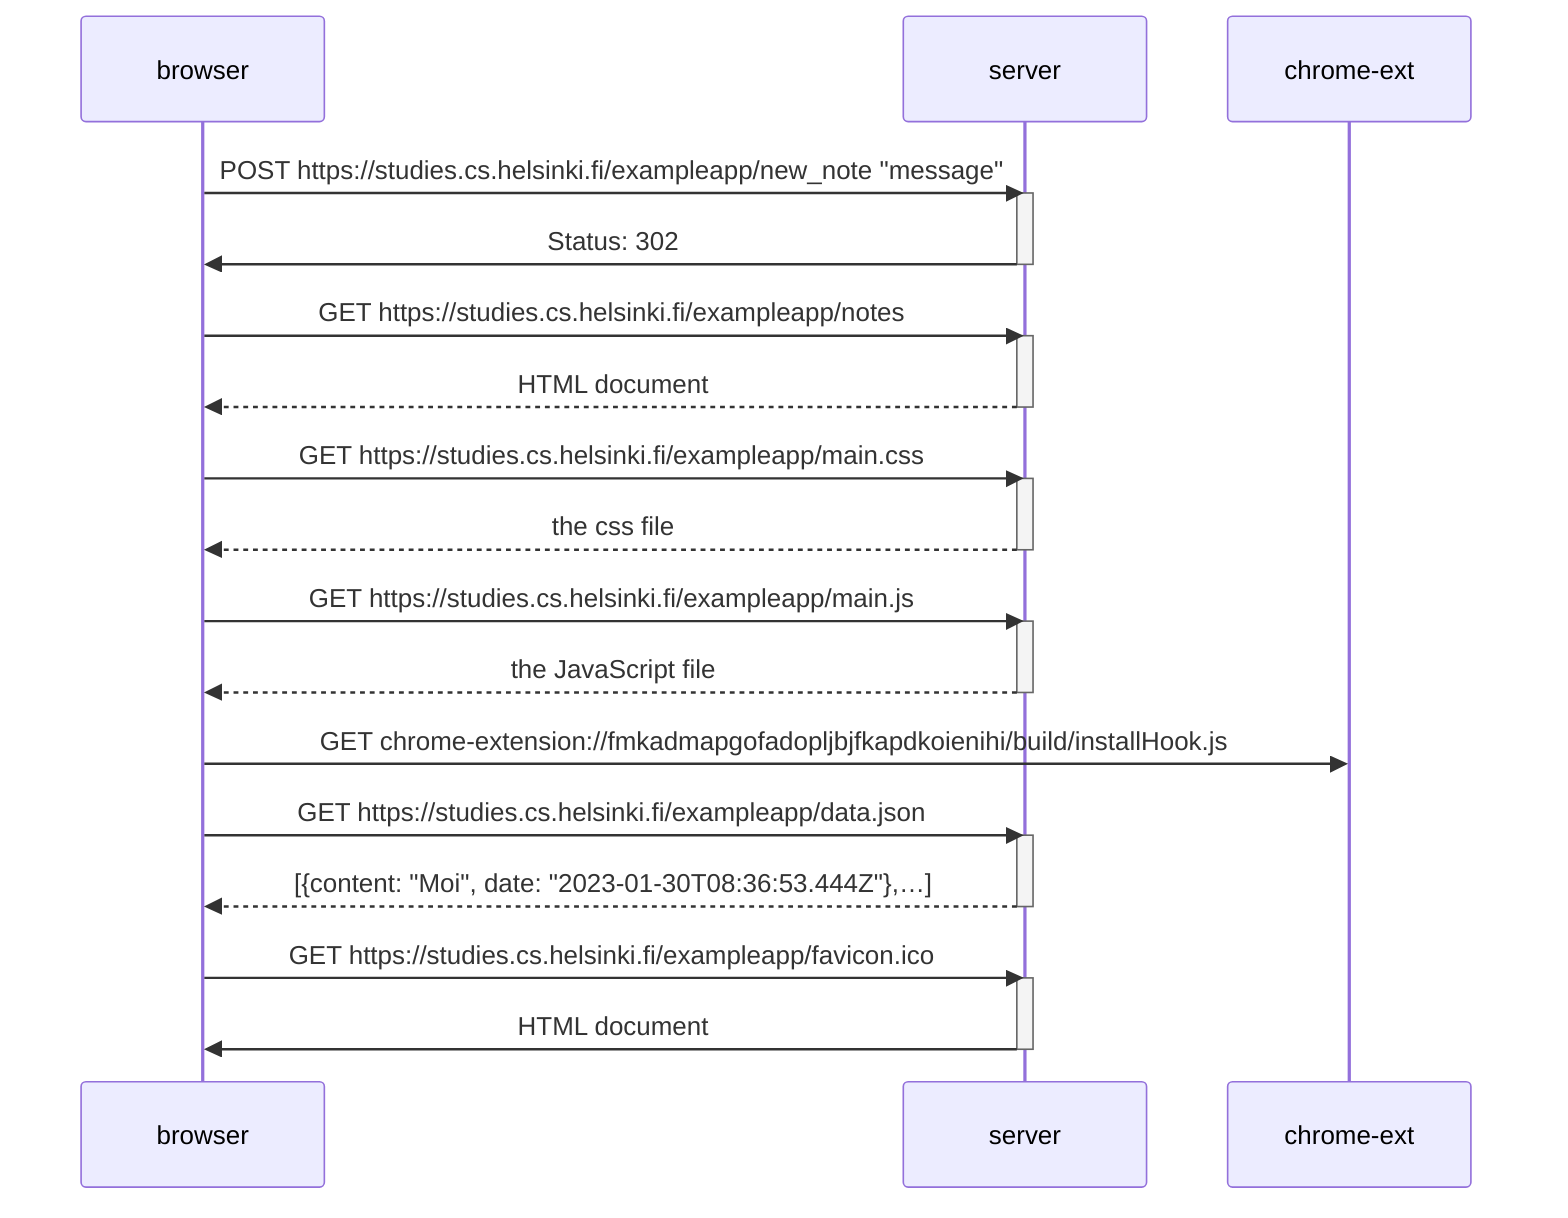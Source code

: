 sequenceDiagram
    participant browser
    participant server

    browser->>server: POST https://studies.cs.helsinki.fi/exampleapp/new_note "message"
    activate server
    server->>browser: Status: 302
    deactivate server
    browser->>server: GET https://studies.cs.helsinki.fi/exampleapp/notes
    activate server
    server-->>browser: HTML document
    deactivate server

    browser->>server: GET https://studies.cs.helsinki.fi/exampleapp/main.css  
    activate server
    server-->>browser: the css file
    deactivate server

    browser->>server: GET https://studies.cs.helsinki.fi/exampleapp/main.js
    activate server
    server-->>browser: the JavaScript file
    deactivate server

    browser->>chrome-ext: GET chrome-extension://fmkadmapgofadopljbjfkapdkoienihi/build/installHook.js
    
    browser->>server: GET https://studies.cs.helsinki.fi/exampleapp/data.json
    activate server
    server-->>browser: [{content: "Moi", date: "2023-01-30T08:36:53.444Z"},…]
    deactivate server
    browser->>server: GET https://studies.cs.helsinki.fi/exampleapp/favicon.ico
    activate server
    server->>browser: HTML document
    deactivate server